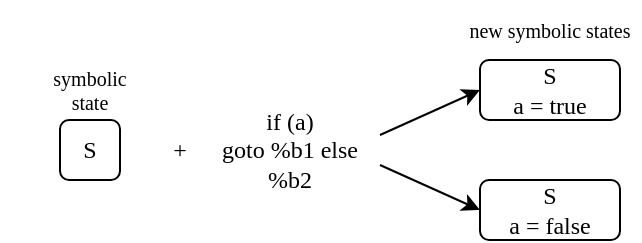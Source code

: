 <mxfile version="21.2.1" type="device">
  <diagram name="Page-1" id="5A4l9ZI6GL5SOLMIPWie">
    <mxGraphModel dx="861" dy="507" grid="1" gridSize="10" guides="1" tooltips="1" connect="1" arrows="1" fold="1" page="1" pageScale="1" pageWidth="850" pageHeight="1100" math="0" shadow="0">
      <root>
        <mxCell id="0" />
        <mxCell id="1" parent="0" />
        <mxCell id="DpVoi_AvmMxI9774LhKq-1" value="S" style="rounded=1;whiteSpace=wrap;html=1;fontFamily=Fira Mono;movable=1;resizable=1;rotatable=1;deletable=1;editable=1;locked=0;connectable=1;" vertex="1" parent="1">
          <mxGeometry x="180" y="280" width="30" height="30" as="geometry" />
        </mxCell>
        <mxCell id="DpVoi_AvmMxI9774LhKq-3" value="+" style="text;html=1;strokeColor=none;fillColor=none;align=center;verticalAlign=middle;whiteSpace=wrap;rounded=0;fontFamily=Fira Mono;" vertex="1" parent="1">
          <mxGeometry x="230" y="280" width="20" height="30" as="geometry" />
        </mxCell>
        <mxCell id="DpVoi_AvmMxI9774LhKq-5" value="S&lt;br&gt;a = true" style="rounded=1;whiteSpace=wrap;html=1;fontFamily=Fira Mono;movable=1;resizable=1;rotatable=1;deletable=1;editable=1;locked=0;connectable=1;" vertex="1" parent="1">
          <mxGeometry x="390" y="250" width="70" height="30" as="geometry" />
        </mxCell>
        <mxCell id="DpVoi_AvmMxI9774LhKq-7" value="S&lt;br&gt;a = false" style="rounded=1;whiteSpace=wrap;html=1;fontFamily=Fira Mono;movable=1;resizable=1;rotatable=1;deletable=1;editable=1;locked=0;connectable=1;" vertex="1" parent="1">
          <mxGeometry x="390" y="310" width="70" height="30" as="geometry" />
        </mxCell>
        <mxCell id="DpVoi_AvmMxI9774LhKq-9" style="rounded=0;orthogonalLoop=1;jettySize=auto;html=1;exitX=1;exitY=0.25;exitDx=0;exitDy=0;entryX=0;entryY=0.5;entryDx=0;entryDy=0;" edge="1" parent="1" source="DpVoi_AvmMxI9774LhKq-8" target="DpVoi_AvmMxI9774LhKq-5">
          <mxGeometry relative="1" as="geometry" />
        </mxCell>
        <mxCell id="DpVoi_AvmMxI9774LhKq-10" style="rounded=0;orthogonalLoop=1;jettySize=auto;html=1;exitX=1;exitY=0.75;exitDx=0;exitDy=0;entryX=0;entryY=0.5;entryDx=0;entryDy=0;" edge="1" parent="1" source="DpVoi_AvmMxI9774LhKq-8" target="DpVoi_AvmMxI9774LhKq-7">
          <mxGeometry relative="1" as="geometry" />
        </mxCell>
        <mxCell id="DpVoi_AvmMxI9774LhKq-8" value="if (a) &lt;br&gt;goto %b1 else %b2" style="text;html=1;strokeColor=none;fillColor=none;align=center;verticalAlign=middle;whiteSpace=wrap;rounded=0;fontFamily=Fira Mono;" vertex="1" parent="1">
          <mxGeometry x="250" y="280" width="90" height="30" as="geometry" />
        </mxCell>
        <mxCell id="DpVoi_AvmMxI9774LhKq-11" value="symbolic&lt;br&gt;state" style="text;html=1;strokeColor=none;fillColor=none;align=center;verticalAlign=middle;whiteSpace=wrap;rounded=0;fontFamily=Fira Mono;fontSize=10;" vertex="1" parent="1">
          <mxGeometry x="150" y="250" width="90" height="30" as="geometry" />
        </mxCell>
        <mxCell id="DpVoi_AvmMxI9774LhKq-12" value="new symbolic states" style="text;html=1;strokeColor=none;fillColor=none;align=center;verticalAlign=middle;whiteSpace=wrap;rounded=0;fontFamily=Fira Mono;fontSize=10;" vertex="1" parent="1">
          <mxGeometry x="380" y="220" width="90" height="30" as="geometry" />
        </mxCell>
      </root>
    </mxGraphModel>
  </diagram>
</mxfile>
